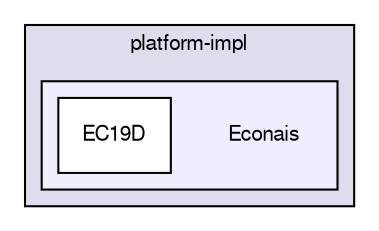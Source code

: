 digraph "/var/lib/jenkins/workspace/kaa_stable/client/client-multi/client-c/src/platform-impl/Econais" {
  bgcolor=transparent;
  compound=true
  node [ fontsize="10", fontname="FreeSans"];
  edge [ labelfontsize="10", labelfontname="FreeSans"];
  subgraph clusterdir_346e8d593b2885652f90d7d5423aa9d6 {
    graph [ bgcolor="#ddddee", pencolor="black", label="platform-impl" fontname="FreeSans", fontsize="10", URL="dir_346e8d593b2885652f90d7d5423aa9d6.html"]
  subgraph clusterdir_686a18d29d9f1a305a5b602ff80d0670 {
    graph [ bgcolor="#eeeeff", pencolor="black", label="" URL="dir_686a18d29d9f1a305a5b602ff80d0670.html"];
    dir_686a18d29d9f1a305a5b602ff80d0670 [shape=plaintext label="Econais"];
    dir_8659c0e11182d8e3de498f47ad2aaf40 [shape=box label="EC19D" color="black" fillcolor="white" style="filled" URL="dir_8659c0e11182d8e3de498f47ad2aaf40.html"];
  }
  }
}
